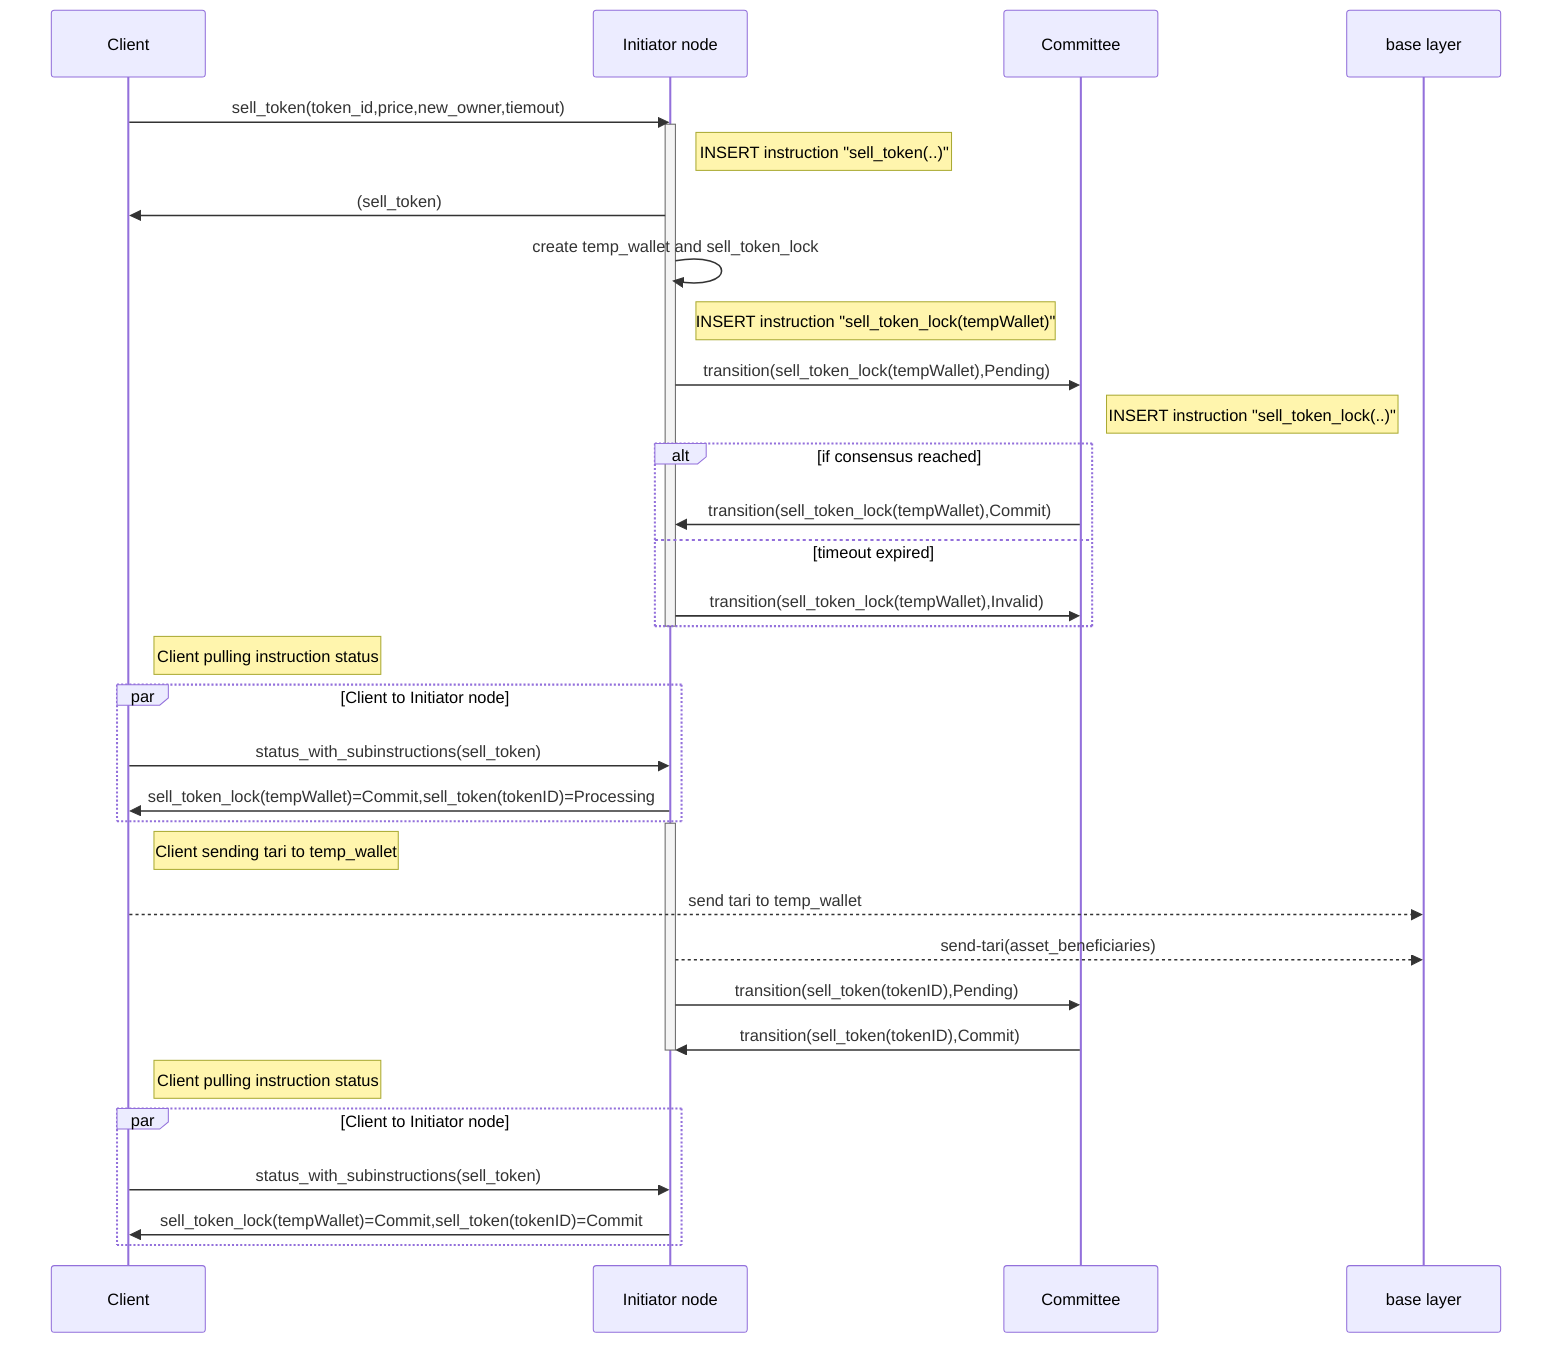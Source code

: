 sequenceDiagram
    Client ->> Initiator node: sell_token(token_id,price,new_owner,tiemout)

    activate Initiator node
    Note right of Initiator node: INSERT instruction "sell_token(..)"
    Initiator node ->> Client: (sell_token)
    Initiator node ->> Initiator node: create temp_wallet and sell_token_lock
    Note right of Initiator node: INSERT instruction "sell_token_lock(tempWallet)"
    Initiator node ->> Committee: transition(sell_token_lock(tempWallet),Pending)
    Note right of Committee: INSERT instruction "sell_token_lock(..)"
    alt if consensus reached
    Committee ->> Initiator node:  transition(sell_token_lock(tempWallet),Commit)
    else timeout expired
    Initiator node ->> Committee: transition(sell_token_lock(tempWallet),Invalid)
    end
    deactivate Initiator node

    Note right of Client: Client pulling instruction status
    par Client to Initiator node
    Client ->> Initiator node: status_with_subinstructions(sell_token)
    Initiator node ->> Client: sell_token_lock(tempWallet)=Commit,sell_token(tokenID)=Processing
    end

    activate Initiator node
    Note right of Client: Client sending tari to temp_wallet
    Client -->> base layer: send tari to temp_wallet
    Initiator node -->> base layer: send-tari(asset_beneficiaries)
    Initiator node ->> Committee: transition(sell_token(tokenID),Pending)
    Committee ->> Initiator node: transition(sell_token(tokenID),Commit)
    deactivate Initiator node

    Note right of Client: Client pulling instruction status
    par Client to Initiator node
    Client ->> Initiator node: status_with_subinstructions(sell_token)
    Initiator node ->> Client: sell_token_lock(tempWallet)=Commit,sell_token(tokenID)=Commit
    end